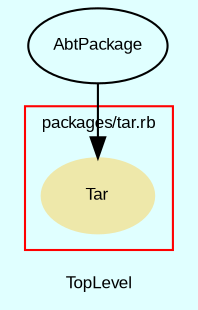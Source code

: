 digraph TopLevel {
    compound = true
    bgcolor = lightcyan1
    fontname = Arial
    fontsize = 8
    label = "TopLevel"
    node [
        fontname = Arial,
        fontsize = 8,
        color = black
    ]

    subgraph cluster_28 {
        fontname = Arial
        color = red
        label = "packages/tar.rb"
        Tar [
            fontcolor = black,
            URL = "classes/Tar.html",
            shape = ellipse,
            color = palegoldenrod,
            style = filled,
            label = "Tar"
        ]

    }

    AbtPackage [
        URL = "classes/AbtPackage.html",
        label = "AbtPackage"
    ]

    AbtPackage -> Tar [

    ]

}

